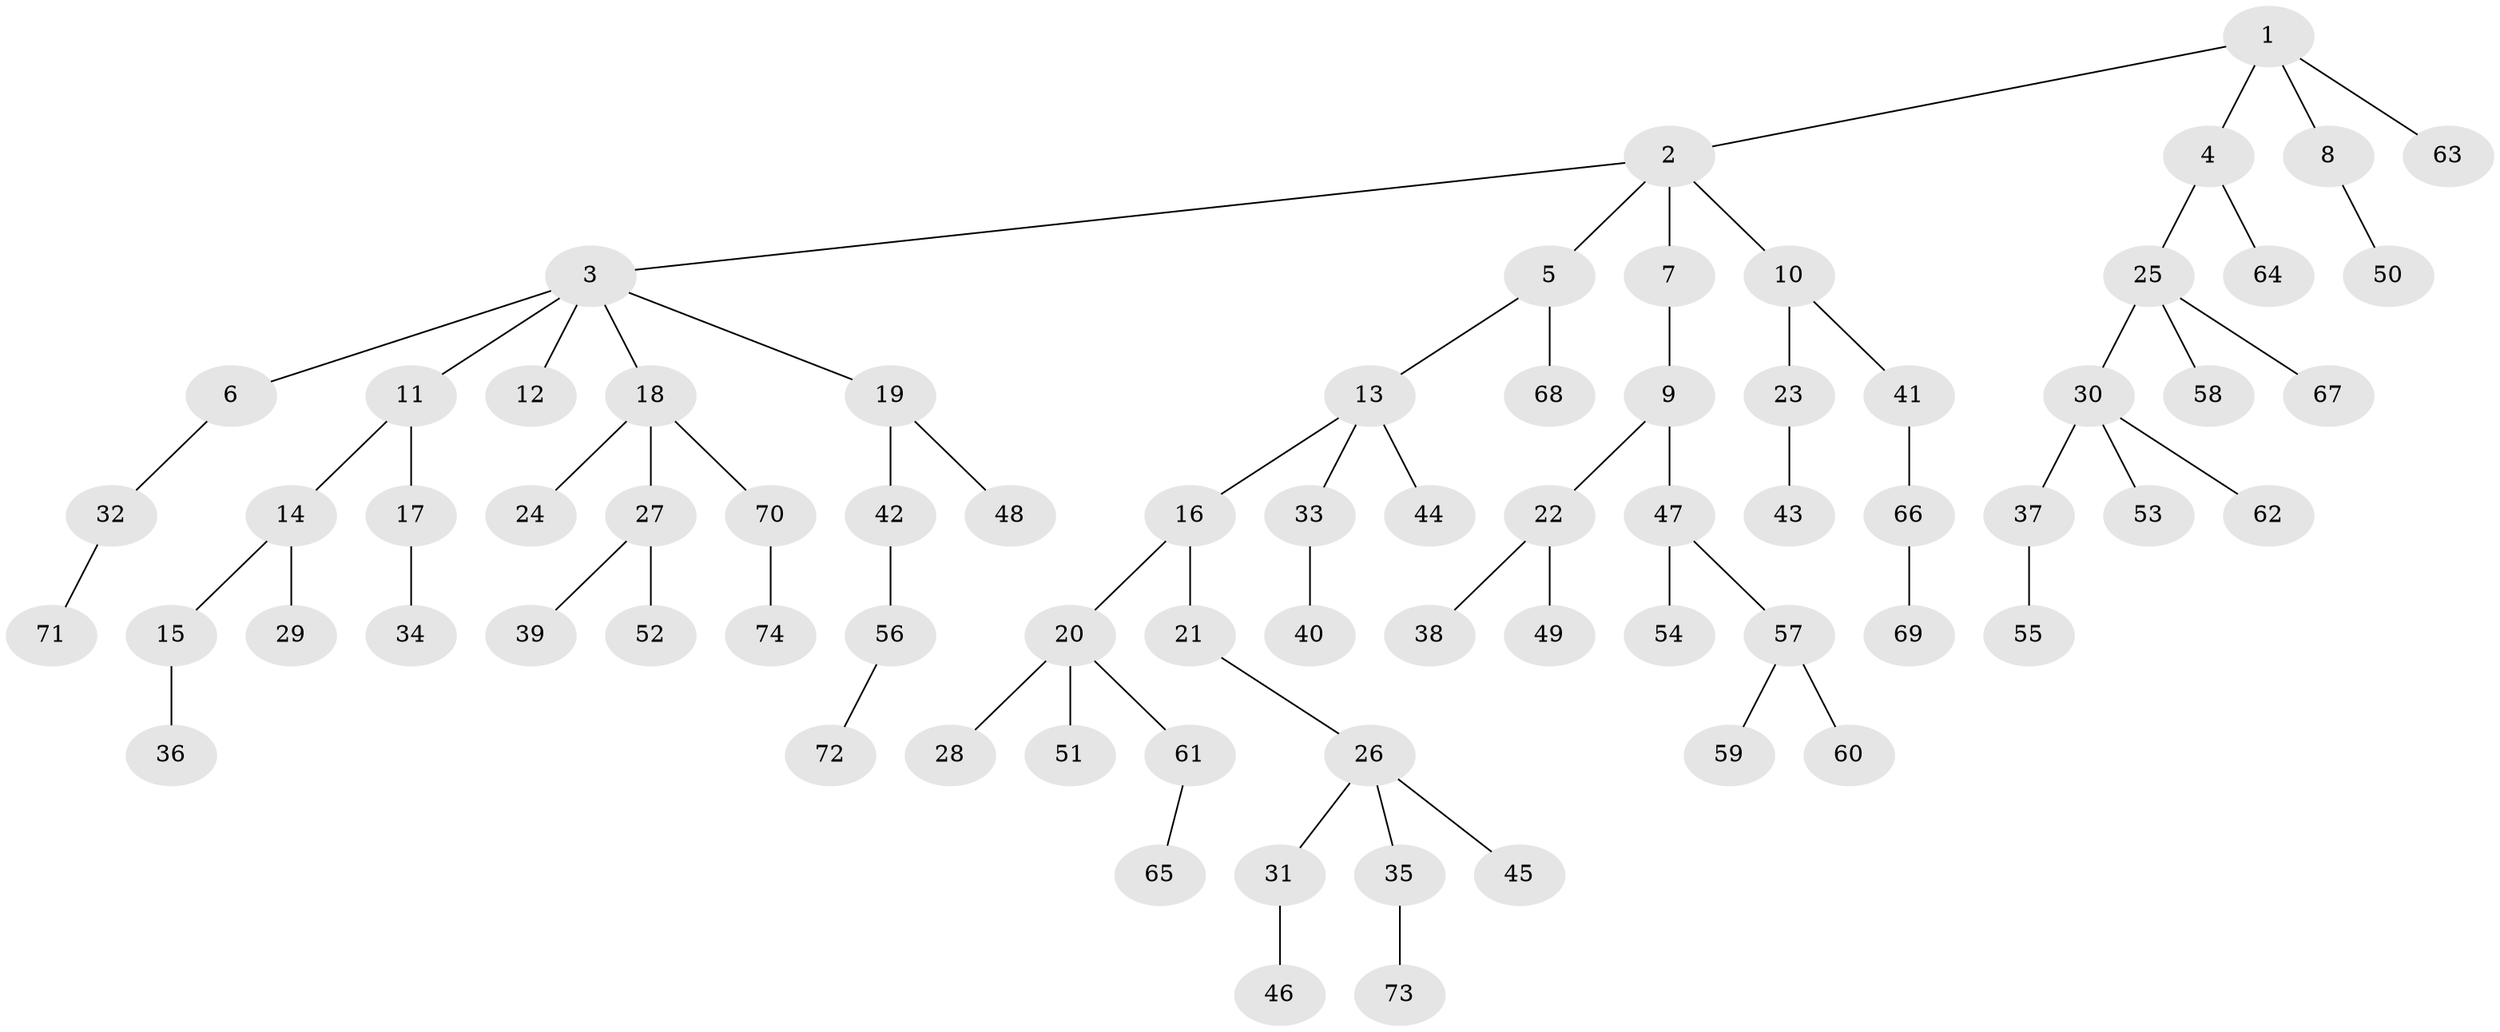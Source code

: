 // Generated by graph-tools (version 1.1) at 2025/26/03/09/25 03:26:26]
// undirected, 74 vertices, 73 edges
graph export_dot {
graph [start="1"]
  node [color=gray90,style=filled];
  1;
  2;
  3;
  4;
  5;
  6;
  7;
  8;
  9;
  10;
  11;
  12;
  13;
  14;
  15;
  16;
  17;
  18;
  19;
  20;
  21;
  22;
  23;
  24;
  25;
  26;
  27;
  28;
  29;
  30;
  31;
  32;
  33;
  34;
  35;
  36;
  37;
  38;
  39;
  40;
  41;
  42;
  43;
  44;
  45;
  46;
  47;
  48;
  49;
  50;
  51;
  52;
  53;
  54;
  55;
  56;
  57;
  58;
  59;
  60;
  61;
  62;
  63;
  64;
  65;
  66;
  67;
  68;
  69;
  70;
  71;
  72;
  73;
  74;
  1 -- 2;
  1 -- 4;
  1 -- 8;
  1 -- 63;
  2 -- 3;
  2 -- 5;
  2 -- 7;
  2 -- 10;
  3 -- 6;
  3 -- 11;
  3 -- 12;
  3 -- 18;
  3 -- 19;
  4 -- 25;
  4 -- 64;
  5 -- 13;
  5 -- 68;
  6 -- 32;
  7 -- 9;
  8 -- 50;
  9 -- 22;
  9 -- 47;
  10 -- 23;
  10 -- 41;
  11 -- 14;
  11 -- 17;
  13 -- 16;
  13 -- 33;
  13 -- 44;
  14 -- 15;
  14 -- 29;
  15 -- 36;
  16 -- 20;
  16 -- 21;
  17 -- 34;
  18 -- 24;
  18 -- 27;
  18 -- 70;
  19 -- 42;
  19 -- 48;
  20 -- 28;
  20 -- 51;
  20 -- 61;
  21 -- 26;
  22 -- 38;
  22 -- 49;
  23 -- 43;
  25 -- 30;
  25 -- 58;
  25 -- 67;
  26 -- 31;
  26 -- 35;
  26 -- 45;
  27 -- 39;
  27 -- 52;
  30 -- 37;
  30 -- 53;
  30 -- 62;
  31 -- 46;
  32 -- 71;
  33 -- 40;
  35 -- 73;
  37 -- 55;
  41 -- 66;
  42 -- 56;
  47 -- 54;
  47 -- 57;
  56 -- 72;
  57 -- 59;
  57 -- 60;
  61 -- 65;
  66 -- 69;
  70 -- 74;
}
